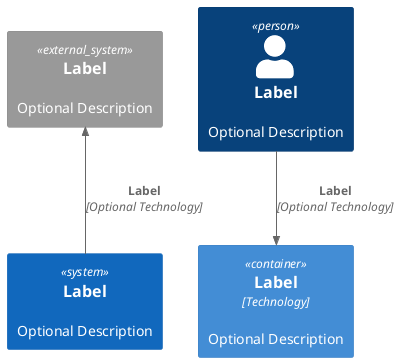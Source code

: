 @startuml
	!include <C4/C4_Container>
	Person(personAlias, "Label", "Optional Description")
	Container(containerAlias, "Label", "Technology", "Optional Description")
	System(systemAlias, "Label", "Optional Description")
	System_Ext(extSystemAlias, "Label", "Optional Description")
	Rel(personAlias, containerAlias, "Label", "Optional Technology")
	Rel_U(systemAlias, extSystemAlias, "Label", "Optional Technology")
@enduml